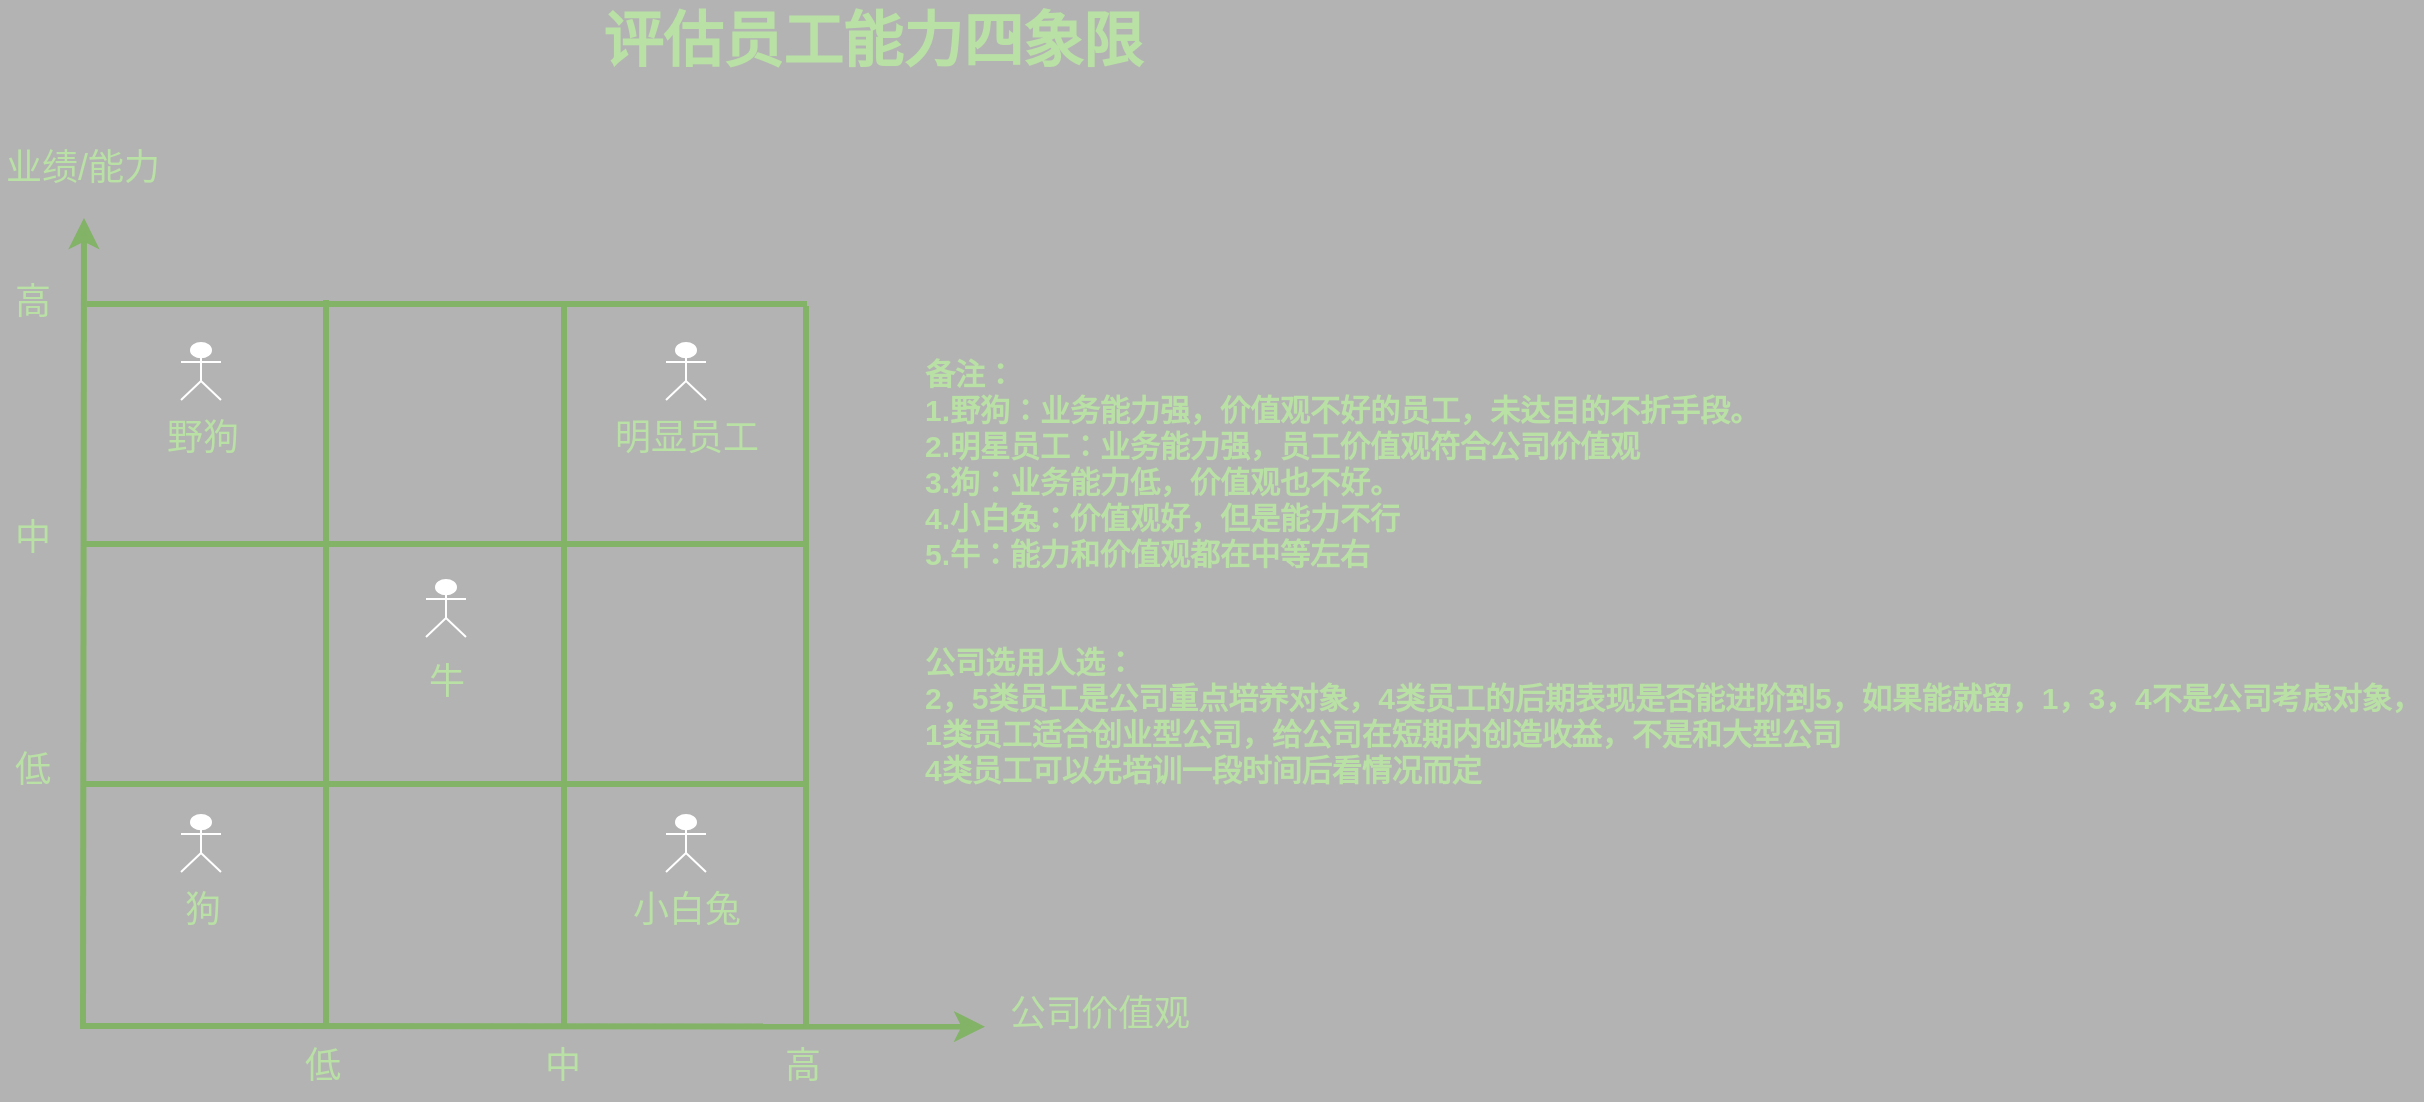 <mxfile version="14.1.1" type="github">
  <diagram id="07fea595-8f29-1299-0266-81d95cde20df" name="Page-1">
    <mxGraphModel dx="-1622" dy="-464" grid="1" gridSize="10" guides="1" tooltips="1" connect="1" arrows="1" fold="1" page="1" pageScale="1" pageWidth="1169" pageHeight="827" background="#B3B3B3" math="0" shadow="0">
      <root>
        <mxCell id="0" />
        <mxCell id="1" parent="0" />
        <mxCell id="727" value="" style="edgeStyle=none;html=1;fontColor=#000000;strokeWidth=3;strokeColor=#82b366;fillColor=#d5e8d4;" parent="1" edge="1">
          <mxGeometry width="100" height="100" relative="1" as="geometry">
            <mxPoint x="2438.5" y="1353.5" as="sourcePoint" />
            <mxPoint x="2439" y="949" as="targetPoint" />
          </mxGeometry>
        </mxCell>
        <mxCell id="734" value="" style="edgeStyle=none;html=1;fontColor=#000000;strokeWidth=3;strokeColor=#82b366;fillColor=#d5e8d4;" parent="1" edge="1">
          <mxGeometry width="100" height="100" relative="1" as="geometry">
            <mxPoint x="2437" y="1353" as="sourcePoint" />
            <mxPoint x="2889.5" y="1353.31" as="targetPoint" />
          </mxGeometry>
        </mxCell>
        <mxCell id="735" value="&lt;font color=&quot;#b9e0a5&quot;&gt;公司价值观&lt;/font&gt;" style="text;spacingTop=-5;html=1;fontSize=18;fontStyle=0;points=[];strokeColor=none;" parent="1" vertex="1">
          <mxGeometry x="2900" y="1334.5" width="80" height="20" as="geometry" />
        </mxCell>
        <mxCell id="736" value="&lt;font color=&quot;#b9e0a5&quot;&gt;低&lt;/font&gt;" style="text;spacingTop=-5;align=center;verticalAlign=middle;fontStyle=0;html=1;fontSize=18;points=[];strokeColor=none;" parent="1" vertex="1">
          <mxGeometry x="2497.5" y="1360" width="120" height="30" as="geometry" />
        </mxCell>
        <mxCell id="737" value="&lt;font color=&quot;#b9e0a5&quot;&gt;中&lt;/font&gt;" style="text;spacingTop=-5;align=center;verticalAlign=middle;fontStyle=0;html=1;fontSize=18;points=[];strokeColor=none;" parent="1" vertex="1">
          <mxGeometry x="2617.5" y="1360" width="120" height="30" as="geometry" />
        </mxCell>
        <mxCell id="738" value="&lt;font color=&quot;#b9e0a5&quot;&gt;高&lt;/font&gt;" style="text;spacingTop=-5;align=center;verticalAlign=middle;fontStyle=0;html=1;fontSize=18;points=[];strokeColor=none;" parent="1" vertex="1">
          <mxGeometry x="2737.5" y="1360" width="120" height="30" as="geometry" />
        </mxCell>
        <mxCell id="745" value="&lt;font color=&quot;#b9e0a5&quot;&gt;业绩/能力&lt;/font&gt;" style="text;spacingTop=-5;html=1;fontSize=18;fontStyle=0;points=[]" parent="1" vertex="1">
          <mxGeometry x="2397.5" y="912" width="80" height="20" as="geometry" />
        </mxCell>
        <mxCell id="746" value="&lt;font color=&quot;#b9e0a5&quot;&gt;低&lt;/font&gt;" style="text;spacingTop=-5;align=center;verticalAlign=middle;fontStyle=0;html=1;fontSize=18;points=[]" parent="1" vertex="1">
          <mxGeometry x="2397.5" y="1162.0" width="30" height="130.0" as="geometry" />
        </mxCell>
        <mxCell id="747" value="&lt;font color=&quot;#b9e0a5&quot;&gt;中&lt;/font&gt;" style="text;spacingTop=-5;align=center;verticalAlign=middle;fontStyle=0;html=1;fontSize=18;points=[]" parent="1" vertex="1">
          <mxGeometry x="2397.5" y="1046.5" width="30" height="130.0" as="geometry" />
        </mxCell>
        <mxCell id="748" value="&lt;font color=&quot;#b9e0a5&quot;&gt;高&lt;/font&gt;" style="text;spacingTop=-5;align=center;verticalAlign=middle;fontStyle=0;html=1;fontSize=18;points=[]" parent="1" vertex="1">
          <mxGeometry x="2397.5" y="928" width="30" height="130.0" as="geometry" />
        </mxCell>
        <mxCell id="749" value="评估员工能力四象限" style="text;spacingTop=-5;align=center;verticalAlign=middle;fontSize=30;fontStyle=1;html=1;points=[];fontColor=#B9E0A5;" parent="1" vertex="1">
          <mxGeometry x="2427.5" y="840" width="810" height="45" as="geometry" />
        </mxCell>
        <mxCell id="U7ZelPJluDHWmrLzTlLS-753" value="" style="endArrow=none;html=1;exitX=0.521;exitY=0.117;exitDx=0;exitDy=0;exitPerimeter=0;strokeWidth=3;strokeColor=#82b366;fillColor=#d5e8d4;" edge="1" parent="1">
          <mxGeometry width="50" height="50" relative="1" as="geometry">
            <mxPoint x="2560.02" y="1353.01" as="sourcePoint" />
            <mxPoint x="2560" y="990" as="targetPoint" />
          </mxGeometry>
        </mxCell>
        <mxCell id="U7ZelPJluDHWmrLzTlLS-756" value="" style="endArrow=none;html=1;exitX=0.521;exitY=0.117;exitDx=0;exitDy=0;exitPerimeter=0;strokeWidth=3;strokeColor=#82b366;fillColor=#d5e8d4;" edge="1" parent="1">
          <mxGeometry width="50" height="50" relative="1" as="geometry">
            <mxPoint x="2679.02" y="1353.5" as="sourcePoint" />
            <mxPoint x="2679" y="992" as="targetPoint" />
          </mxGeometry>
        </mxCell>
        <mxCell id="U7ZelPJluDHWmrLzTlLS-757" value="" style="endArrow=none;html=1;exitX=0.521;exitY=0.117;exitDx=0;exitDy=0;exitPerimeter=0;strokeWidth=3;strokeColor=#82b366;fillColor=#d5e8d4;" edge="1" parent="1">
          <mxGeometry width="50" height="50" relative="1" as="geometry">
            <mxPoint x="2800.02" y="1353.5" as="sourcePoint" />
            <mxPoint x="2800" y="993" as="targetPoint" />
          </mxGeometry>
        </mxCell>
        <mxCell id="U7ZelPJluDHWmrLzTlLS-758" value="" style="endArrow=none;html=1;strokeWidth=3;strokeColor=#82b366;fillColor=#d5e8d4;" edge="1" parent="1">
          <mxGeometry width="50" height="50" relative="1" as="geometry">
            <mxPoint x="2440.5" y="992" as="sourcePoint" />
            <mxPoint x="2800.5" y="992" as="targetPoint" />
          </mxGeometry>
        </mxCell>
        <mxCell id="U7ZelPJluDHWmrLzTlLS-759" value="" style="endArrow=none;html=1;strokeWidth=3;strokeColor=#82b366;fillColor=#d5e8d4;" edge="1" parent="1">
          <mxGeometry width="50" height="50" relative="1" as="geometry">
            <mxPoint x="2439.5" y="1112" as="sourcePoint" />
            <mxPoint x="2799.5" y="1112" as="targetPoint" />
          </mxGeometry>
        </mxCell>
        <mxCell id="U7ZelPJluDHWmrLzTlLS-760" value="" style="endArrow=none;html=1;strokeWidth=3;strokeColor=#82b366;fillColor=#d5e8d4;" edge="1" parent="1">
          <mxGeometry width="50" height="50" relative="1" as="geometry">
            <mxPoint x="2438.5" y="1232" as="sourcePoint" />
            <mxPoint x="2799" y="1232" as="targetPoint" />
            <Array as="points">
              <mxPoint x="2618.5" y="1232" />
            </Array>
          </mxGeometry>
        </mxCell>
        <mxCell id="U7ZelPJluDHWmrLzTlLS-780" value="&lt;font color=&quot;#b9e0a5&quot;&gt;小白兔&lt;/font&gt;" style="text;spacingTop=-5;align=center;verticalAlign=middle;fontStyle=0;html=1;fontSize=18;points=[];strokeColor=none;" vertex="1" parent="1">
          <mxGeometry x="2680" y="1282" width="120" height="30" as="geometry" />
        </mxCell>
        <mxCell id="U7ZelPJluDHWmrLzTlLS-781" value="&lt;font color=&quot;#b9e0a5&quot;&gt;狗&lt;/font&gt;" style="text;spacingTop=-5;align=center;verticalAlign=middle;fontStyle=0;html=1;fontSize=18;points=[];strokeColor=none;" vertex="1" parent="1">
          <mxGeometry x="2437.5" y="1276" width="120" height="42" as="geometry" />
        </mxCell>
        <mxCell id="U7ZelPJluDHWmrLzTlLS-782" value="&lt;font color=&quot;#b9e0a5&quot;&gt;野狗&lt;/font&gt;" style="text;spacingTop=-5;align=center;verticalAlign=middle;fontStyle=0;html=1;fontSize=18;points=[];strokeColor=none;" vertex="1" parent="1">
          <mxGeometry x="2437.5" y="1040" width="120" height="42" as="geometry" />
        </mxCell>
        <mxCell id="U7ZelPJluDHWmrLzTlLS-783" value="&lt;font color=&quot;#b9e0a5&quot;&gt;明显员工&lt;/font&gt;" style="text;spacingTop=-5;align=center;verticalAlign=middle;fontStyle=0;html=1;fontSize=18;points=[];strokeColor=none;" vertex="1" parent="1">
          <mxGeometry x="2680" y="1040" width="120" height="42" as="geometry" />
        </mxCell>
        <mxCell id="U7ZelPJluDHWmrLzTlLS-784" value="&lt;font color=&quot;#b9e0a5&quot;&gt;牛&lt;/font&gt;" style="text;spacingTop=-5;align=center;verticalAlign=middle;fontStyle=0;html=1;fontSize=18;points=[];strokeColor=none;" vertex="1" parent="1">
          <mxGeometry x="2560" y="1162" width="120" height="42" as="geometry" />
        </mxCell>
        <mxCell id="U7ZelPJluDHWmrLzTlLS-791" value="" style="shape=umlActor;verticalLabelPosition=bottom;verticalAlign=top;html=1;outlineConnect=0;labelBackgroundColor=none;strokeColor=#FFFFFF;fontSize=12;fontColor=#B9E0A5;align=left;" vertex="1" parent="1">
          <mxGeometry x="2610" y="1130" width="20" height="28.5" as="geometry" />
        </mxCell>
        <mxCell id="U7ZelPJluDHWmrLzTlLS-794" value="" style="shape=umlActor;verticalLabelPosition=bottom;verticalAlign=top;html=1;outlineConnect=0;labelBackgroundColor=none;strokeColor=#FFFFFF;fontSize=12;fontColor=#B9E0A5;align=left;" vertex="1" parent="1">
          <mxGeometry x="2487.5" y="1011.5" width="20" height="28.5" as="geometry" />
        </mxCell>
        <mxCell id="U7ZelPJluDHWmrLzTlLS-795" value="" style="shape=umlActor;verticalLabelPosition=bottom;verticalAlign=top;html=1;outlineConnect=0;labelBackgroundColor=none;strokeColor=#FFFFFF;fontSize=12;fontColor=#B9E0A5;align=left;" vertex="1" parent="1">
          <mxGeometry x="2730" y="1011.5" width="20" height="28.5" as="geometry" />
        </mxCell>
        <mxCell id="U7ZelPJluDHWmrLzTlLS-796" value="" style="shape=umlActor;verticalLabelPosition=bottom;verticalAlign=top;html=1;outlineConnect=0;labelBackgroundColor=none;strokeColor=#FFFFFF;fontSize=12;fontColor=#B9E0A5;align=left;" vertex="1" parent="1">
          <mxGeometry x="2487.5" y="1247.5" width="20" height="28.5" as="geometry" />
        </mxCell>
        <mxCell id="U7ZelPJluDHWmrLzTlLS-797" value="" style="shape=umlActor;verticalLabelPosition=bottom;verticalAlign=top;html=1;outlineConnect=0;labelBackgroundColor=none;strokeColor=#FFFFFF;fontSize=12;fontColor=#B9E0A5;align=left;" vertex="1" parent="1">
          <mxGeometry x="2730" y="1247.5" width="20" height="28.5" as="geometry" />
        </mxCell>
        <mxCell id="U7ZelPJluDHWmrLzTlLS-802" value="备注：&#xa;1.野狗：业务能力强，价值观不好的员工，未达目的不折手段。&#xa;2.明星员工：业务能力强，员工价值观符合公司价值观&#xa;3.狗：业务能力低，价值观也不好。&#xa;4.小白兔：价值观好，但是能力不行&#xa;5.牛：能力和价值观都在中等左右&#xa;   &#xa;&#xa;公司选用人选：&#xa;2，5类员工是公司重点培养对象，4类员工的后期表现是否能进阶到5，如果能就留，1，3，4不是公司考虑对象，&#xa;1类员工适合创业型公司，给公司在短期内创造收益，不是和大型公司&#xa;4类员工可以先培训一段时间后看情况而定&#xa;&#xa;" style="text;fontSize=15;fontColor=#B9E0A5;fontStyle=1" vertex="1" parent="1">
          <mxGeometry x="2857.5" y="1011.5" width="550" height="220" as="geometry" />
        </mxCell>
      </root>
    </mxGraphModel>
  </diagram>
</mxfile>
